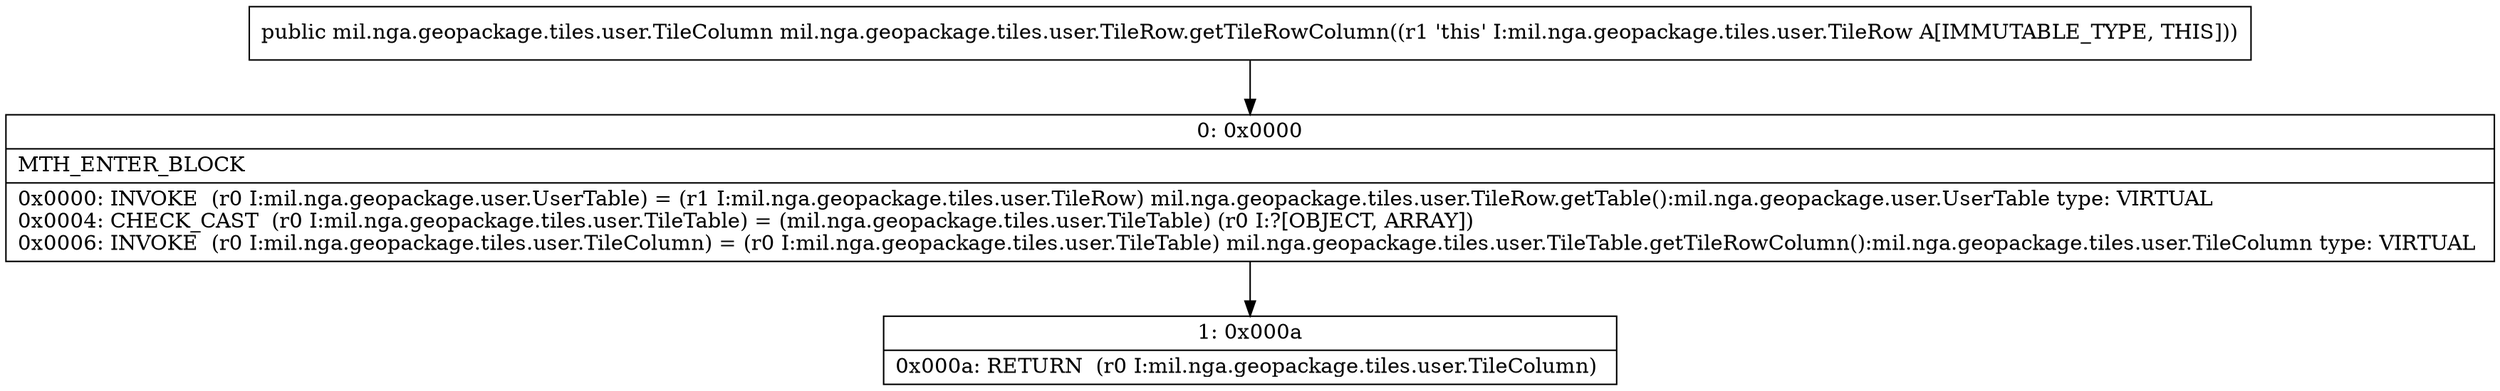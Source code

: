 digraph "CFG formil.nga.geopackage.tiles.user.TileRow.getTileRowColumn()Lmil\/nga\/geopackage\/tiles\/user\/TileColumn;" {
Node_0 [shape=record,label="{0\:\ 0x0000|MTH_ENTER_BLOCK\l|0x0000: INVOKE  (r0 I:mil.nga.geopackage.user.UserTable) = (r1 I:mil.nga.geopackage.tiles.user.TileRow) mil.nga.geopackage.tiles.user.TileRow.getTable():mil.nga.geopackage.user.UserTable type: VIRTUAL \l0x0004: CHECK_CAST  (r0 I:mil.nga.geopackage.tiles.user.TileTable) = (mil.nga.geopackage.tiles.user.TileTable) (r0 I:?[OBJECT, ARRAY]) \l0x0006: INVOKE  (r0 I:mil.nga.geopackage.tiles.user.TileColumn) = (r0 I:mil.nga.geopackage.tiles.user.TileTable) mil.nga.geopackage.tiles.user.TileTable.getTileRowColumn():mil.nga.geopackage.tiles.user.TileColumn type: VIRTUAL \l}"];
Node_1 [shape=record,label="{1\:\ 0x000a|0x000a: RETURN  (r0 I:mil.nga.geopackage.tiles.user.TileColumn) \l}"];
MethodNode[shape=record,label="{public mil.nga.geopackage.tiles.user.TileColumn mil.nga.geopackage.tiles.user.TileRow.getTileRowColumn((r1 'this' I:mil.nga.geopackage.tiles.user.TileRow A[IMMUTABLE_TYPE, THIS])) }"];
MethodNode -> Node_0;
Node_0 -> Node_1;
}

